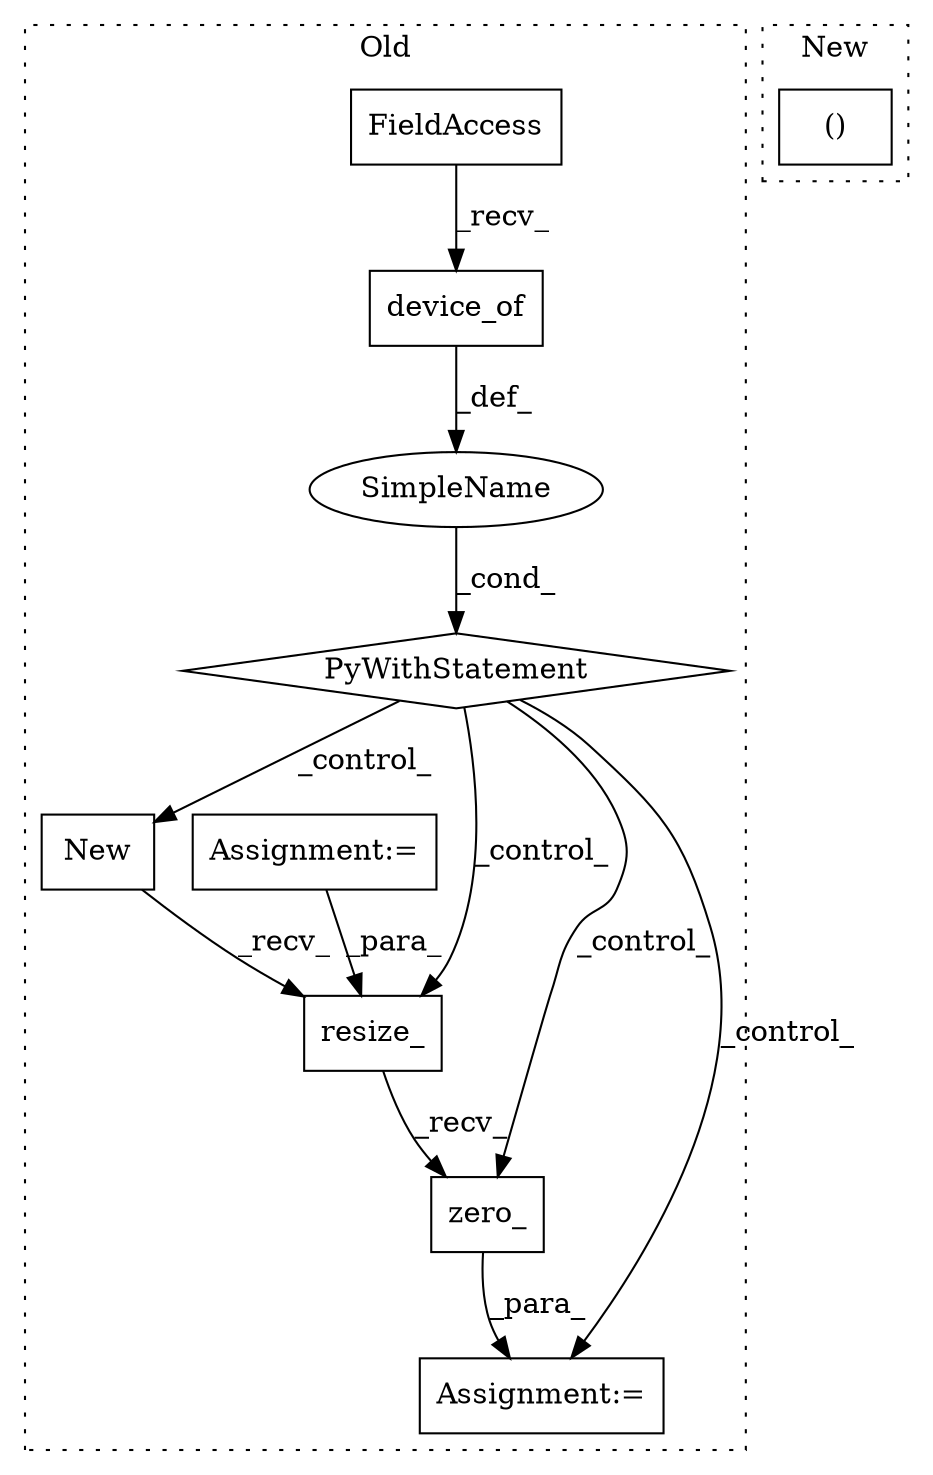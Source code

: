 digraph G {
subgraph cluster0 {
1 [label="zero_" a="32" s="1583" l="7" shape="box"];
3 [label="New" a="32" s="1560" l="5" shape="box"];
4 [label="Assignment:=" a="7" s="1552" l="1" shape="box"];
5 [label="resize_" a="32" s="1566,1581" l="8,1" shape="box"];
6 [label="device_of" a="32" s="1313,1329" l="10,1" shape="box"];
7 [label="FieldAccess" a="22" s="1302" l="10" shape="box"];
8 [label="PyWithStatement" a="104" s="1292,1330" l="10,2" shape="diamond"];
9 [label="SimpleName" a="42" s="" l="" shape="ellipse"];
10 [label="Assignment:=" a="7" s="1105" l="1" shape="box"];
label = "Old";
style="dotted";
}
subgraph cluster1 {
2 [label="()" a="106" s="1306" l="52" shape="box"];
label = "New";
style="dotted";
}
1 -> 4 [label="_para_"];
3 -> 5 [label="_recv_"];
5 -> 1 [label="_recv_"];
6 -> 9 [label="_def_"];
7 -> 6 [label="_recv_"];
8 -> 5 [label="_control_"];
8 -> 1 [label="_control_"];
8 -> 4 [label="_control_"];
8 -> 3 [label="_control_"];
9 -> 8 [label="_cond_"];
10 -> 5 [label="_para_"];
}
